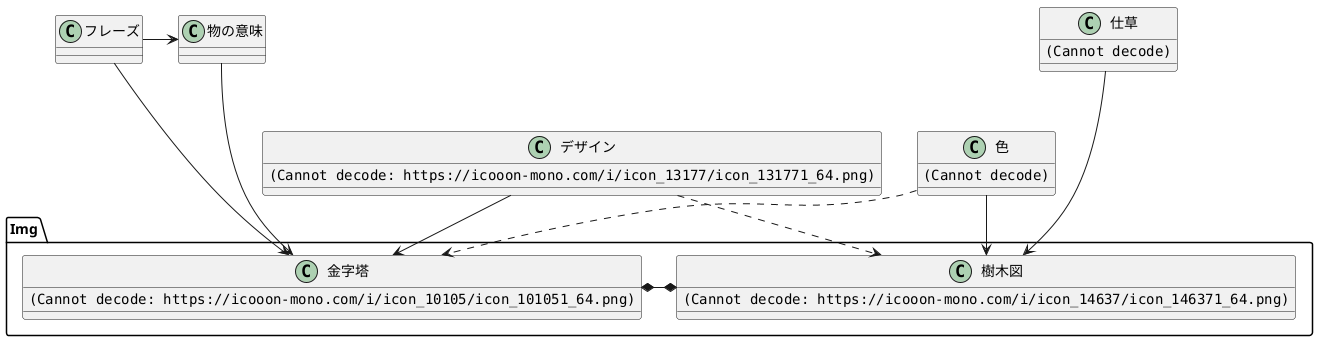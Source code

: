 @startuml 02color

folder Img{
    class 金字塔{
<img src="https://icooon-mono.com/i/icon_10105/icon_101051_64.png">
    }
    class 樹木図 {
        <img src="https://icooon-mono.com/i/icon_14637/icon_146371_64.png">
    }
     金字塔 *-* 樹木図
}

class フレーズ
フレーズ ---> 金字塔

class 物の意味
フレーズ -> 物の意味
物の意味 ---> 金字塔

class デザイン {
  <img src="https://icooon-mono.com/i/icon_13177/icon_131771_64.png">
}
デザイン --> 金字塔
デザイン ..> 樹木図

class 仕草 {
  <img src="https://icooon-mono.com/i/icon_11642/icon_116421_64.png" >
}
  
仕草 ---> 樹木図

class 色 {
    <img src="https://icooon-mono.com/i/icon_12927/icon_129271_64.png" >
}
色 --> 樹木図
色 ..> 金字塔




@enduml